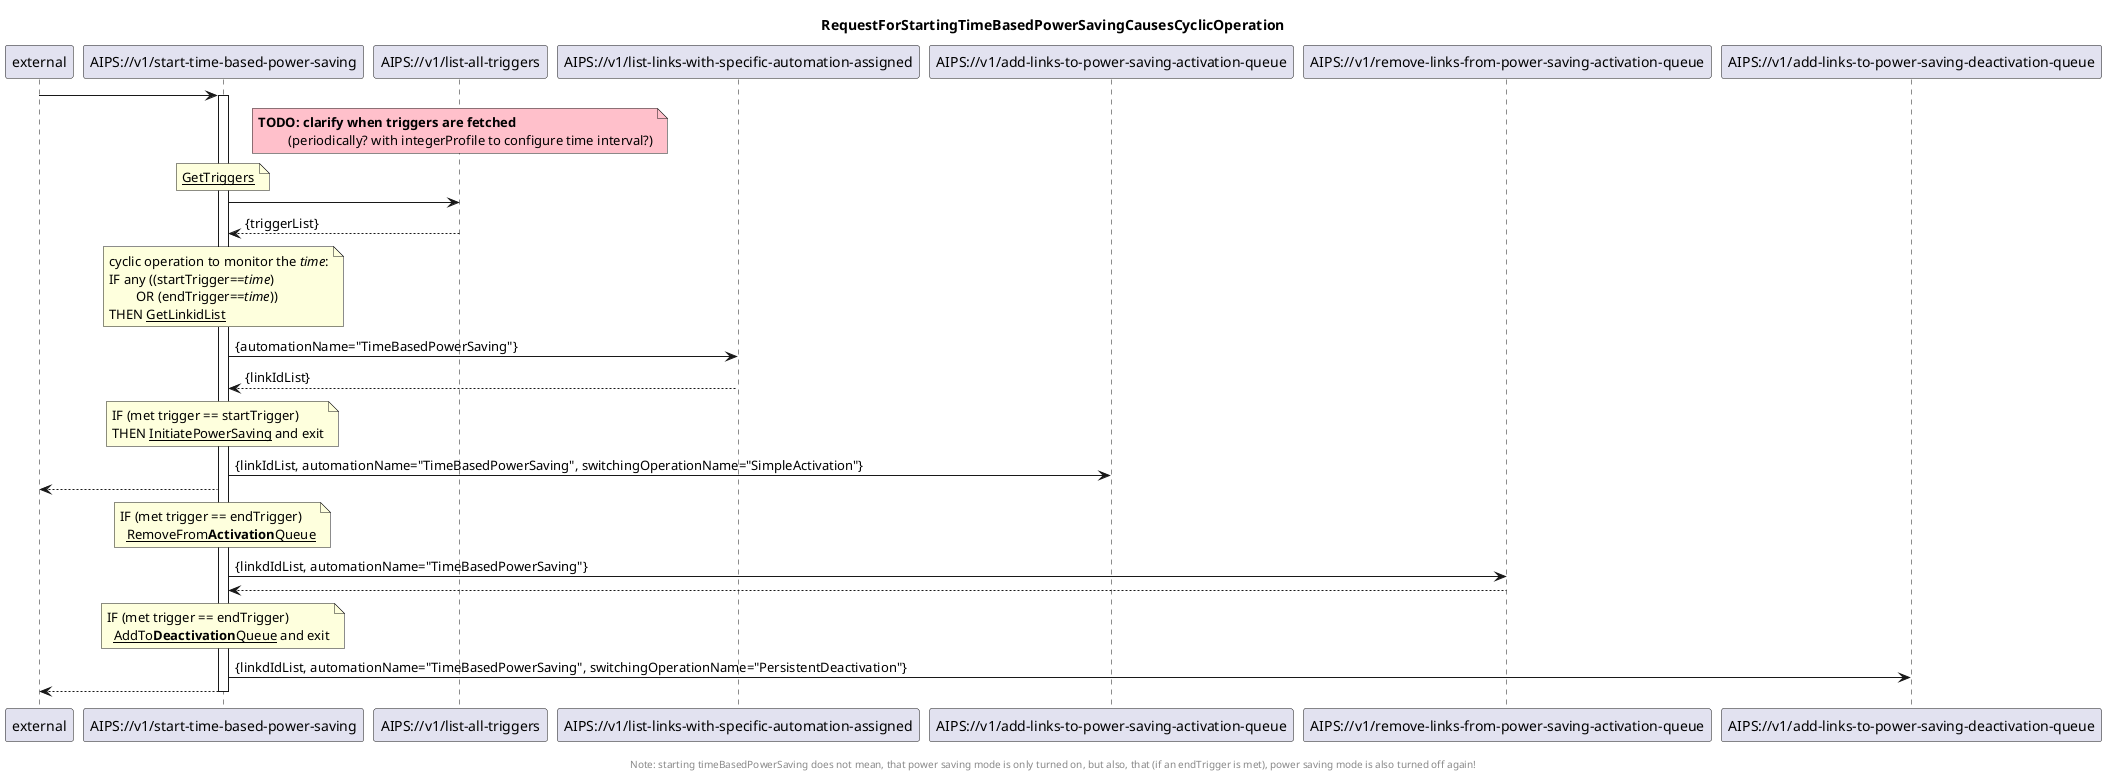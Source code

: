 @startuml 210_startTimeBasedPowerSaving
skinparam responseMessageBelowArrow true

title
RequestForStartingTimeBasedPowerSavingCausesCyclicOperation
end title

participant "external" as requestor
participant "AIPS://v1/start-time-based-power-saving" as startPsModule
participant "AIPS://v1/list-all-triggers" as listTriggers
participant "AIPS://v1/list-links-with-specific-automation-assigned" as listLinks
participant "AIPS://v1/add-links-to-power-saving-activation-queue" as startSimpleActivation
participant "AIPS://v1/remove-links-from-power-saving-activation-queue" as stopSimpleActivation
participant "AIPS://v1/add-links-to-power-saving-deactivation-queue" as startPersistentDeactivation


requestor -> startPsModule
activate startPsModule

'open question:
note over listTriggers #Pink
 <b>TODO: clarify when triggers are fetched 
          (periodically? with integerProfile to configure time interval?)
end note

'get triggers
note over startPsModule
  <u>GetTriggers</u>
end note
startPsModule -> listTriggers
listTriggers --> startPsModule: {triggerList}


'monitor if any trigger is met
note over startPsModule
  cyclic operation to monitor the <i>time</i>:
  IF any ((startTrigger==<i>time</i>) 
          OR (endTrigger==<i>time</i>))
  THEN <u>GetLinkidList</u>
end note
startPsModule -> listLinks: {automationName="TimeBasedPowerSaving"}
listLinks --> startPsModule: {linkIdList}


'StartTrigger is met
note over startPsModule
  IF (met trigger == startTrigger)
  THEN <u>InitiatePowerSaving</u> and exit
end note
startPsModule -> startSimpleActivation: {linkIdList, automationName="TimeBasedPowerSaving", switchingOperationName="SimpleActivation"}
startPsModule --> requestor

'EndTrigger is met: stop ongoing/planned power saving
note over startPsModule
  IF (met trigger == endTrigger)
    <u>RemoveFrom<b>Activation</b>Queue</u>
end note
startPsModule -> stopSimpleActivation: {linkdIdList, automationName="TimeBasedPowerSaving"}
stopSimpleActivation --> startPsModule


'EndTrigger is met: initiate power saving switch-off
note over startPsModule
  IF (met trigger == endTrigger)
    <u>AddTo<b>Deactivation</b>Queue</u> and exit
end note
startPsModule -> startPersistentDeactivation: {linkdIdList, automationName="TimeBasedPowerSaving", switchingOperationName="PersistentDeactivation"}
startPsModule --> requestor

deactivate startPsModule

footer

  Note: starting timeBasedPowerSaving does not mean, that power saving mode is only turned on, but also, that (if an endTrigger is met), power saving mode is also turned off again!
end footer

@enduml